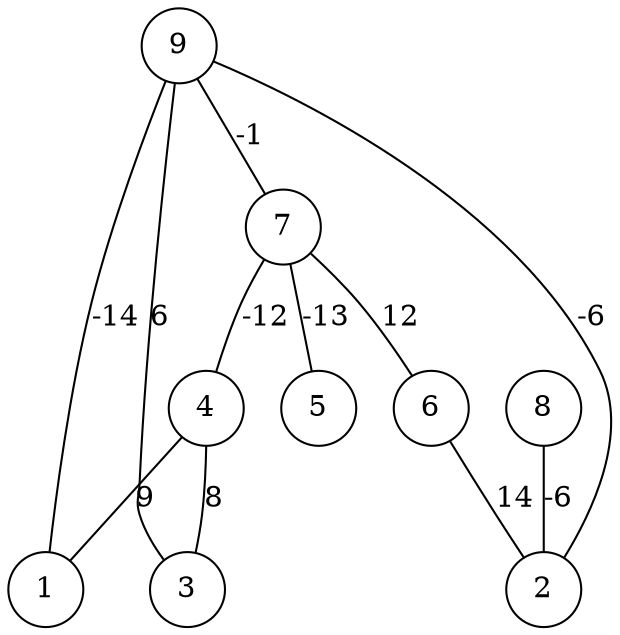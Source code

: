 graph { 
	 fontname="Helvetica,Arial,sans-serif" 
	 node [shape = circle]; 
	 9 -- 1 [label = "-14"];
	 9 -- 2 [label = "-6"];
	 9 -- 3 [label = "6"];
	 9 -- 7 [label = "-1"];
	 8 -- 2 [label = "-6"];
	 7 -- 4 [label = "-12"];
	 7 -- 5 [label = "-13"];
	 7 -- 6 [label = "12"];
	 6 -- 2 [label = "14"];
	 4 -- 1 [label = "9"];
	 4 -- 3 [label = "8"];
	 1;
	 2;
	 3;
	 4;
	 5;
	 6;
	 7;
	 8;
	 9;
}
